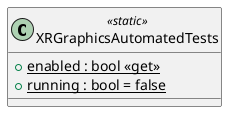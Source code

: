 @startuml
class XRGraphicsAutomatedTests <<static>> {
    + {static} enabled : bool <<get>>
    + {static} running : bool = false
}
@enduml
